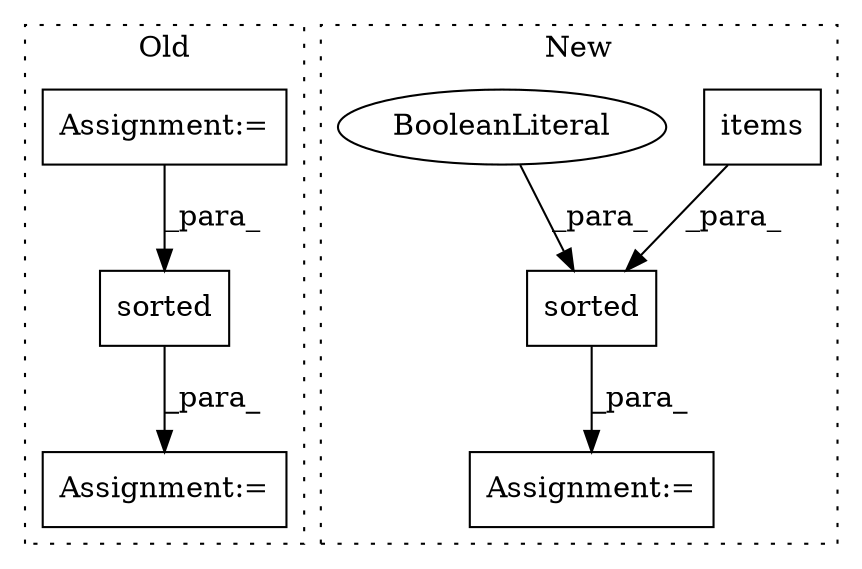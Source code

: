 digraph G {
subgraph cluster0 {
1 [label="sorted" a="32" s="4389,4412" l="7,1" shape="box"];
4 [label="Assignment:=" a="7" s="4509" l="1" shape="box"];
6 [label="Assignment:=" a="7" s="4055" l="17" shape="box"];
label = "Old";
style="dotted";
}
subgraph cluster1 {
2 [label="items" a="32" s="4064" l="7" shape="box"];
3 [label="Assignment:=" a="7" s="4051" l="1" shape="box"];
5 [label="sorted" a="32" s="4052,4090" l="7,1" shape="box"];
7 [label="BooleanLiteral" a="9" s="4086" l="4" shape="ellipse"];
label = "New";
style="dotted";
}
1 -> 4 [label="_para_"];
2 -> 5 [label="_para_"];
5 -> 3 [label="_para_"];
6 -> 1 [label="_para_"];
7 -> 5 [label="_para_"];
}